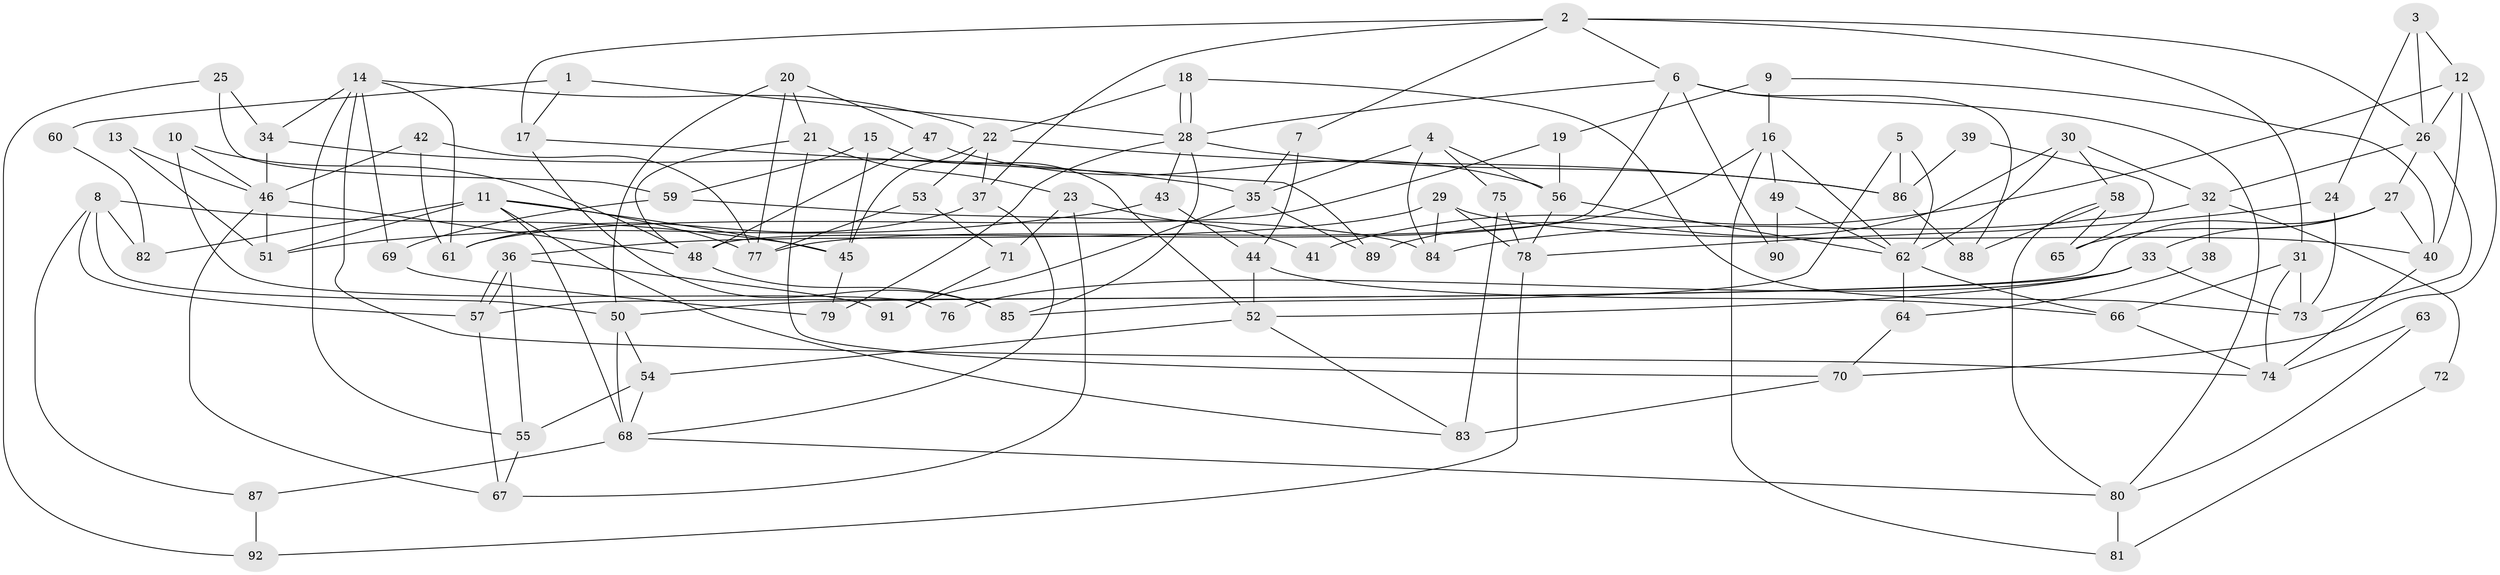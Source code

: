 // coarse degree distribution, {8: 0.05555555555555555, 12: 0.05555555555555555, 6: 0.16666666666666666, 4: 0.05555555555555555, 7: 0.1388888888888889, 3: 0.2222222222222222, 14: 0.027777777777777776, 9: 0.05555555555555555, 10: 0.027777777777777776, 2: 0.1111111111111111, 5: 0.08333333333333333}
// Generated by graph-tools (version 1.1) at 2025/18/03/04/25 18:18:41]
// undirected, 92 vertices, 184 edges
graph export_dot {
graph [start="1"]
  node [color=gray90,style=filled];
  1;
  2;
  3;
  4;
  5;
  6;
  7;
  8;
  9;
  10;
  11;
  12;
  13;
  14;
  15;
  16;
  17;
  18;
  19;
  20;
  21;
  22;
  23;
  24;
  25;
  26;
  27;
  28;
  29;
  30;
  31;
  32;
  33;
  34;
  35;
  36;
  37;
  38;
  39;
  40;
  41;
  42;
  43;
  44;
  45;
  46;
  47;
  48;
  49;
  50;
  51;
  52;
  53;
  54;
  55;
  56;
  57;
  58;
  59;
  60;
  61;
  62;
  63;
  64;
  65;
  66;
  67;
  68;
  69;
  70;
  71;
  72;
  73;
  74;
  75;
  76;
  77;
  78;
  79;
  80;
  81;
  82;
  83;
  84;
  85;
  86;
  87;
  88;
  89;
  90;
  91;
  92;
  1 -- 28;
  1 -- 17;
  1 -- 60;
  2 -- 26;
  2 -- 37;
  2 -- 6;
  2 -- 7;
  2 -- 17;
  2 -- 31;
  3 -- 12;
  3 -- 26;
  3 -- 24;
  4 -- 75;
  4 -- 35;
  4 -- 56;
  4 -- 84;
  5 -- 62;
  5 -- 86;
  5 -- 85;
  6 -- 48;
  6 -- 28;
  6 -- 80;
  6 -- 88;
  6 -- 90;
  7 -- 44;
  7 -- 35;
  8 -- 57;
  8 -- 45;
  8 -- 50;
  8 -- 82;
  8 -- 87;
  9 -- 40;
  9 -- 16;
  9 -- 19;
  10 -- 46;
  10 -- 48;
  10 -- 76;
  11 -- 77;
  11 -- 68;
  11 -- 45;
  11 -- 51;
  11 -- 82;
  11 -- 83;
  12 -- 40;
  12 -- 26;
  12 -- 41;
  12 -- 70;
  13 -- 51;
  13 -- 46;
  14 -- 22;
  14 -- 74;
  14 -- 34;
  14 -- 55;
  14 -- 61;
  14 -- 69;
  15 -- 45;
  15 -- 52;
  15 -- 59;
  16 -- 62;
  16 -- 77;
  16 -- 49;
  16 -- 81;
  17 -- 85;
  17 -- 89;
  18 -- 28;
  18 -- 28;
  18 -- 22;
  18 -- 73;
  19 -- 56;
  19 -- 61;
  20 -- 21;
  20 -- 50;
  20 -- 47;
  20 -- 77;
  21 -- 48;
  21 -- 70;
  21 -- 23;
  22 -- 37;
  22 -- 45;
  22 -- 53;
  22 -- 86;
  23 -- 67;
  23 -- 41;
  23 -- 71;
  24 -- 73;
  24 -- 78;
  25 -- 34;
  25 -- 59;
  25 -- 92;
  26 -- 73;
  26 -- 27;
  26 -- 32;
  27 -- 33;
  27 -- 57;
  27 -- 40;
  27 -- 65;
  28 -- 43;
  28 -- 79;
  28 -- 85;
  28 -- 86;
  29 -- 84;
  29 -- 78;
  29 -- 36;
  29 -- 40;
  30 -- 89;
  30 -- 58;
  30 -- 32;
  30 -- 62;
  31 -- 73;
  31 -- 66;
  31 -- 74;
  32 -- 38;
  32 -- 72;
  32 -- 84;
  33 -- 52;
  33 -- 50;
  33 -- 73;
  33 -- 76;
  34 -- 35;
  34 -- 46;
  35 -- 91;
  35 -- 89;
  36 -- 57;
  36 -- 57;
  36 -- 55;
  36 -- 91;
  37 -- 61;
  37 -- 68;
  38 -- 64;
  39 -- 86;
  39 -- 65;
  40 -- 74;
  42 -- 46;
  42 -- 61;
  42 -- 77;
  43 -- 51;
  43 -- 44;
  44 -- 66;
  44 -- 52;
  45 -- 79;
  46 -- 48;
  46 -- 51;
  46 -- 67;
  47 -- 56;
  47 -- 48;
  48 -- 85;
  49 -- 62;
  49 -- 90;
  50 -- 68;
  50 -- 54;
  52 -- 54;
  52 -- 83;
  53 -- 77;
  53 -- 71;
  54 -- 55;
  54 -- 68;
  55 -- 67;
  56 -- 62;
  56 -- 78;
  57 -- 67;
  58 -- 88;
  58 -- 80;
  58 -- 65;
  59 -- 84;
  59 -- 69;
  60 -- 82;
  62 -- 66;
  62 -- 64;
  63 -- 80;
  63 -- 74;
  64 -- 70;
  66 -- 74;
  68 -- 87;
  68 -- 80;
  69 -- 79;
  70 -- 83;
  71 -- 91;
  72 -- 81;
  75 -- 78;
  75 -- 83;
  78 -- 92;
  80 -- 81;
  86 -- 88;
  87 -- 92;
}
